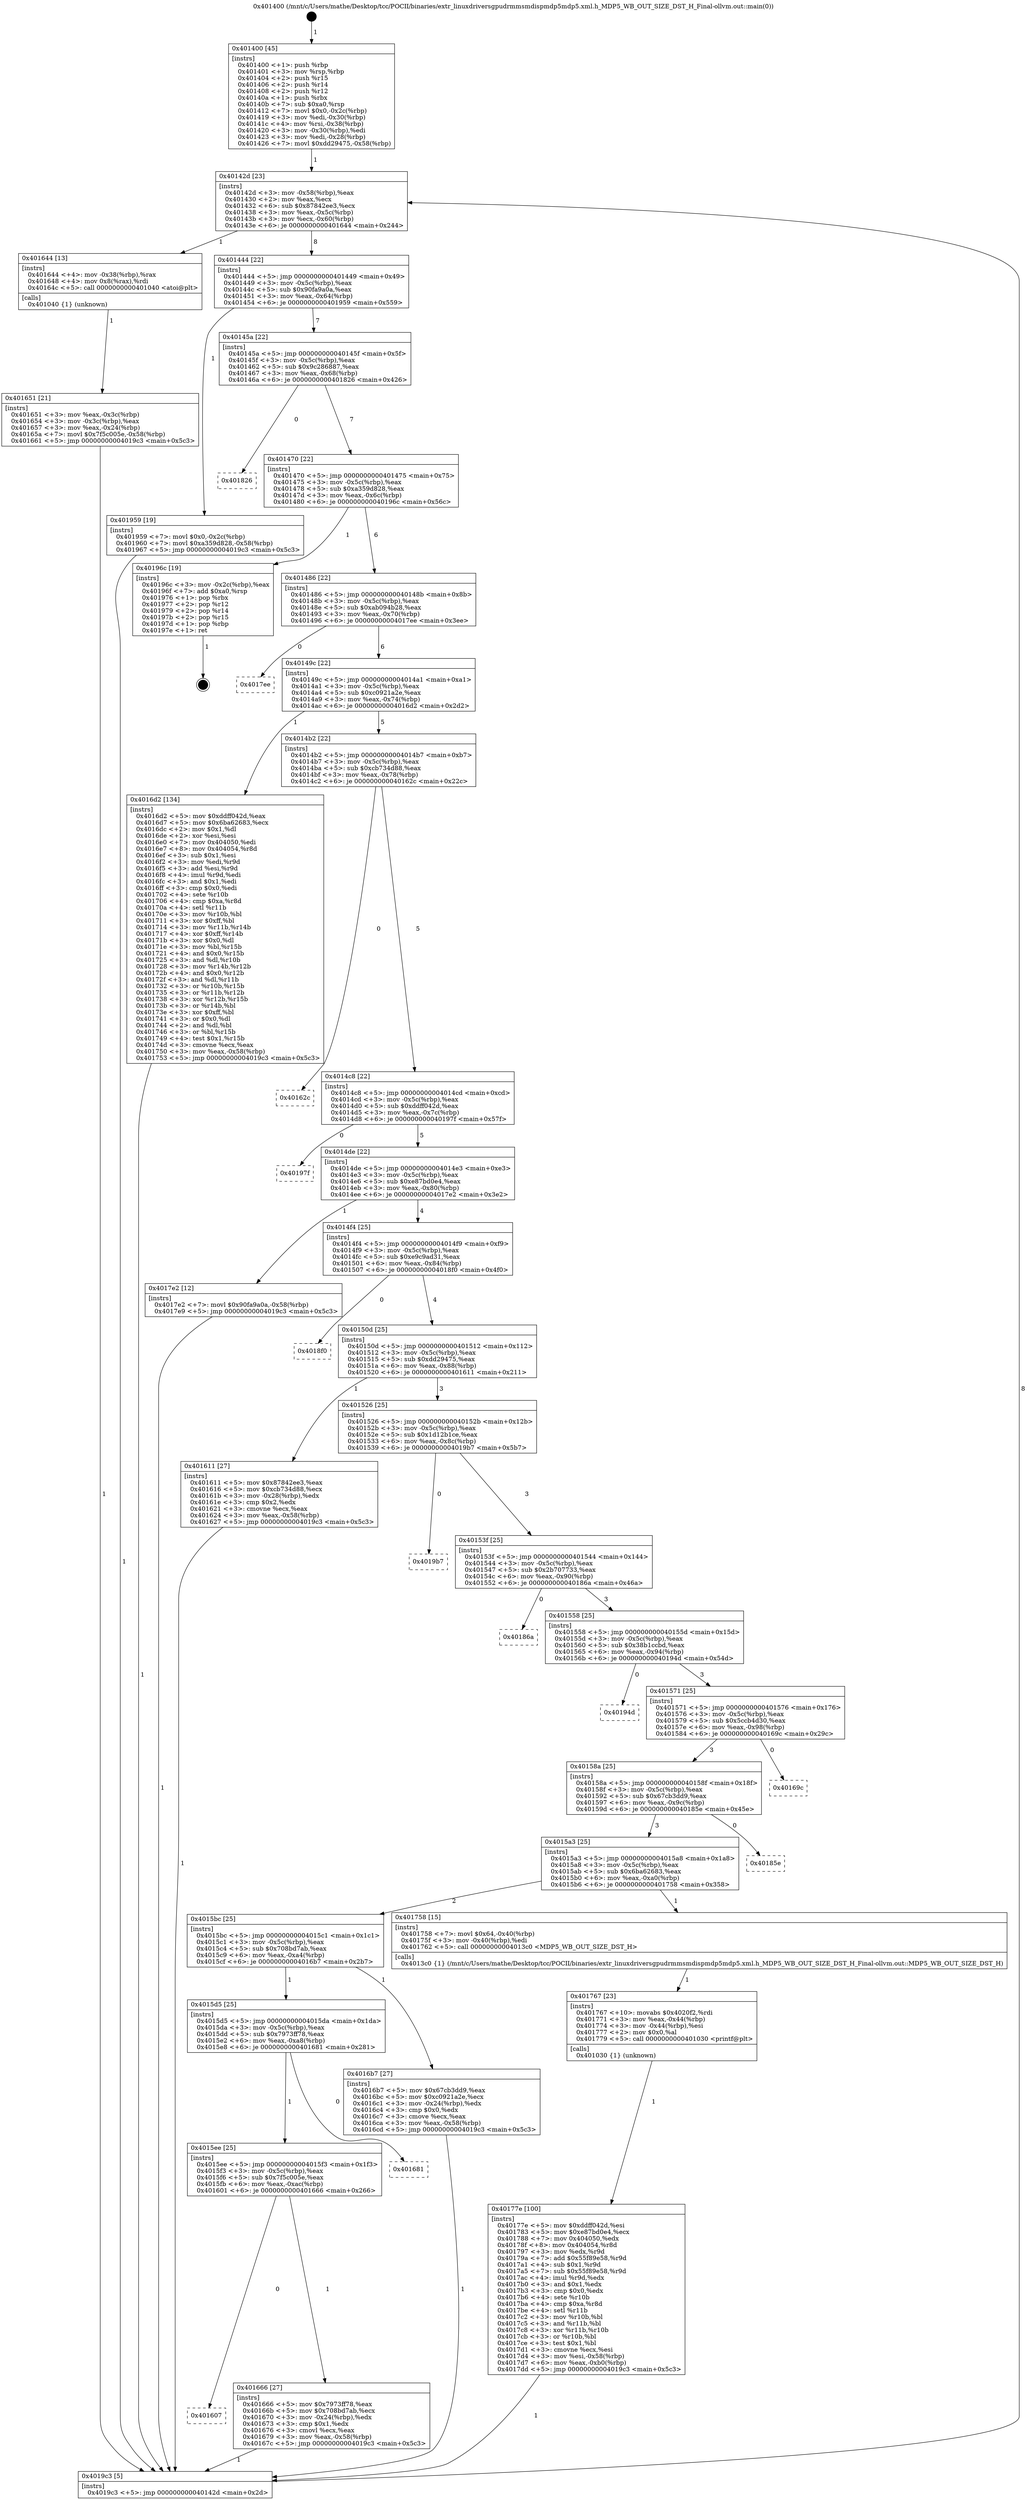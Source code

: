 digraph "0x401400" {
  label = "0x401400 (/mnt/c/Users/mathe/Desktop/tcc/POCII/binaries/extr_linuxdriversgpudrmmsmdispmdp5mdp5.xml.h_MDP5_WB_OUT_SIZE_DST_H_Final-ollvm.out::main(0))"
  labelloc = "t"
  node[shape=record]

  Entry [label="",width=0.3,height=0.3,shape=circle,fillcolor=black,style=filled]
  "0x40142d" [label="{
     0x40142d [23]\l
     | [instrs]\l
     &nbsp;&nbsp;0x40142d \<+3\>: mov -0x58(%rbp),%eax\l
     &nbsp;&nbsp;0x401430 \<+2\>: mov %eax,%ecx\l
     &nbsp;&nbsp;0x401432 \<+6\>: sub $0x87842ee3,%ecx\l
     &nbsp;&nbsp;0x401438 \<+3\>: mov %eax,-0x5c(%rbp)\l
     &nbsp;&nbsp;0x40143b \<+3\>: mov %ecx,-0x60(%rbp)\l
     &nbsp;&nbsp;0x40143e \<+6\>: je 0000000000401644 \<main+0x244\>\l
  }"]
  "0x401644" [label="{
     0x401644 [13]\l
     | [instrs]\l
     &nbsp;&nbsp;0x401644 \<+4\>: mov -0x38(%rbp),%rax\l
     &nbsp;&nbsp;0x401648 \<+4\>: mov 0x8(%rax),%rdi\l
     &nbsp;&nbsp;0x40164c \<+5\>: call 0000000000401040 \<atoi@plt\>\l
     | [calls]\l
     &nbsp;&nbsp;0x401040 \{1\} (unknown)\l
  }"]
  "0x401444" [label="{
     0x401444 [22]\l
     | [instrs]\l
     &nbsp;&nbsp;0x401444 \<+5\>: jmp 0000000000401449 \<main+0x49\>\l
     &nbsp;&nbsp;0x401449 \<+3\>: mov -0x5c(%rbp),%eax\l
     &nbsp;&nbsp;0x40144c \<+5\>: sub $0x90fa9a0a,%eax\l
     &nbsp;&nbsp;0x401451 \<+3\>: mov %eax,-0x64(%rbp)\l
     &nbsp;&nbsp;0x401454 \<+6\>: je 0000000000401959 \<main+0x559\>\l
  }"]
  Exit [label="",width=0.3,height=0.3,shape=circle,fillcolor=black,style=filled,peripheries=2]
  "0x401959" [label="{
     0x401959 [19]\l
     | [instrs]\l
     &nbsp;&nbsp;0x401959 \<+7\>: movl $0x0,-0x2c(%rbp)\l
     &nbsp;&nbsp;0x401960 \<+7\>: movl $0xa359d828,-0x58(%rbp)\l
     &nbsp;&nbsp;0x401967 \<+5\>: jmp 00000000004019c3 \<main+0x5c3\>\l
  }"]
  "0x40145a" [label="{
     0x40145a [22]\l
     | [instrs]\l
     &nbsp;&nbsp;0x40145a \<+5\>: jmp 000000000040145f \<main+0x5f\>\l
     &nbsp;&nbsp;0x40145f \<+3\>: mov -0x5c(%rbp),%eax\l
     &nbsp;&nbsp;0x401462 \<+5\>: sub $0x9c286887,%eax\l
     &nbsp;&nbsp;0x401467 \<+3\>: mov %eax,-0x68(%rbp)\l
     &nbsp;&nbsp;0x40146a \<+6\>: je 0000000000401826 \<main+0x426\>\l
  }"]
  "0x40177e" [label="{
     0x40177e [100]\l
     | [instrs]\l
     &nbsp;&nbsp;0x40177e \<+5\>: mov $0xddff042d,%esi\l
     &nbsp;&nbsp;0x401783 \<+5\>: mov $0xe87bd0e4,%ecx\l
     &nbsp;&nbsp;0x401788 \<+7\>: mov 0x404050,%edx\l
     &nbsp;&nbsp;0x40178f \<+8\>: mov 0x404054,%r8d\l
     &nbsp;&nbsp;0x401797 \<+3\>: mov %edx,%r9d\l
     &nbsp;&nbsp;0x40179a \<+7\>: add $0x55f89e58,%r9d\l
     &nbsp;&nbsp;0x4017a1 \<+4\>: sub $0x1,%r9d\l
     &nbsp;&nbsp;0x4017a5 \<+7\>: sub $0x55f89e58,%r9d\l
     &nbsp;&nbsp;0x4017ac \<+4\>: imul %r9d,%edx\l
     &nbsp;&nbsp;0x4017b0 \<+3\>: and $0x1,%edx\l
     &nbsp;&nbsp;0x4017b3 \<+3\>: cmp $0x0,%edx\l
     &nbsp;&nbsp;0x4017b6 \<+4\>: sete %r10b\l
     &nbsp;&nbsp;0x4017ba \<+4\>: cmp $0xa,%r8d\l
     &nbsp;&nbsp;0x4017be \<+4\>: setl %r11b\l
     &nbsp;&nbsp;0x4017c2 \<+3\>: mov %r10b,%bl\l
     &nbsp;&nbsp;0x4017c5 \<+3\>: and %r11b,%bl\l
     &nbsp;&nbsp;0x4017c8 \<+3\>: xor %r11b,%r10b\l
     &nbsp;&nbsp;0x4017cb \<+3\>: or %r10b,%bl\l
     &nbsp;&nbsp;0x4017ce \<+3\>: test $0x1,%bl\l
     &nbsp;&nbsp;0x4017d1 \<+3\>: cmovne %ecx,%esi\l
     &nbsp;&nbsp;0x4017d4 \<+3\>: mov %esi,-0x58(%rbp)\l
     &nbsp;&nbsp;0x4017d7 \<+6\>: mov %eax,-0xb0(%rbp)\l
     &nbsp;&nbsp;0x4017dd \<+5\>: jmp 00000000004019c3 \<main+0x5c3\>\l
  }"]
  "0x401826" [label="{
     0x401826\l
  }", style=dashed]
  "0x401470" [label="{
     0x401470 [22]\l
     | [instrs]\l
     &nbsp;&nbsp;0x401470 \<+5\>: jmp 0000000000401475 \<main+0x75\>\l
     &nbsp;&nbsp;0x401475 \<+3\>: mov -0x5c(%rbp),%eax\l
     &nbsp;&nbsp;0x401478 \<+5\>: sub $0xa359d828,%eax\l
     &nbsp;&nbsp;0x40147d \<+3\>: mov %eax,-0x6c(%rbp)\l
     &nbsp;&nbsp;0x401480 \<+6\>: je 000000000040196c \<main+0x56c\>\l
  }"]
  "0x401767" [label="{
     0x401767 [23]\l
     | [instrs]\l
     &nbsp;&nbsp;0x401767 \<+10\>: movabs $0x4020f2,%rdi\l
     &nbsp;&nbsp;0x401771 \<+3\>: mov %eax,-0x44(%rbp)\l
     &nbsp;&nbsp;0x401774 \<+3\>: mov -0x44(%rbp),%esi\l
     &nbsp;&nbsp;0x401777 \<+2\>: mov $0x0,%al\l
     &nbsp;&nbsp;0x401779 \<+5\>: call 0000000000401030 \<printf@plt\>\l
     | [calls]\l
     &nbsp;&nbsp;0x401030 \{1\} (unknown)\l
  }"]
  "0x40196c" [label="{
     0x40196c [19]\l
     | [instrs]\l
     &nbsp;&nbsp;0x40196c \<+3\>: mov -0x2c(%rbp),%eax\l
     &nbsp;&nbsp;0x40196f \<+7\>: add $0xa0,%rsp\l
     &nbsp;&nbsp;0x401976 \<+1\>: pop %rbx\l
     &nbsp;&nbsp;0x401977 \<+2\>: pop %r12\l
     &nbsp;&nbsp;0x401979 \<+2\>: pop %r14\l
     &nbsp;&nbsp;0x40197b \<+2\>: pop %r15\l
     &nbsp;&nbsp;0x40197d \<+1\>: pop %rbp\l
     &nbsp;&nbsp;0x40197e \<+1\>: ret\l
  }"]
  "0x401486" [label="{
     0x401486 [22]\l
     | [instrs]\l
     &nbsp;&nbsp;0x401486 \<+5\>: jmp 000000000040148b \<main+0x8b\>\l
     &nbsp;&nbsp;0x40148b \<+3\>: mov -0x5c(%rbp),%eax\l
     &nbsp;&nbsp;0x40148e \<+5\>: sub $0xab094b28,%eax\l
     &nbsp;&nbsp;0x401493 \<+3\>: mov %eax,-0x70(%rbp)\l
     &nbsp;&nbsp;0x401496 \<+6\>: je 00000000004017ee \<main+0x3ee\>\l
  }"]
  "0x401607" [label="{
     0x401607\l
  }", style=dashed]
  "0x4017ee" [label="{
     0x4017ee\l
  }", style=dashed]
  "0x40149c" [label="{
     0x40149c [22]\l
     | [instrs]\l
     &nbsp;&nbsp;0x40149c \<+5\>: jmp 00000000004014a1 \<main+0xa1\>\l
     &nbsp;&nbsp;0x4014a1 \<+3\>: mov -0x5c(%rbp),%eax\l
     &nbsp;&nbsp;0x4014a4 \<+5\>: sub $0xc0921a2e,%eax\l
     &nbsp;&nbsp;0x4014a9 \<+3\>: mov %eax,-0x74(%rbp)\l
     &nbsp;&nbsp;0x4014ac \<+6\>: je 00000000004016d2 \<main+0x2d2\>\l
  }"]
  "0x401666" [label="{
     0x401666 [27]\l
     | [instrs]\l
     &nbsp;&nbsp;0x401666 \<+5\>: mov $0x7973ff78,%eax\l
     &nbsp;&nbsp;0x40166b \<+5\>: mov $0x708bd7ab,%ecx\l
     &nbsp;&nbsp;0x401670 \<+3\>: mov -0x24(%rbp),%edx\l
     &nbsp;&nbsp;0x401673 \<+3\>: cmp $0x1,%edx\l
     &nbsp;&nbsp;0x401676 \<+3\>: cmovl %ecx,%eax\l
     &nbsp;&nbsp;0x401679 \<+3\>: mov %eax,-0x58(%rbp)\l
     &nbsp;&nbsp;0x40167c \<+5\>: jmp 00000000004019c3 \<main+0x5c3\>\l
  }"]
  "0x4016d2" [label="{
     0x4016d2 [134]\l
     | [instrs]\l
     &nbsp;&nbsp;0x4016d2 \<+5\>: mov $0xddff042d,%eax\l
     &nbsp;&nbsp;0x4016d7 \<+5\>: mov $0x6ba62683,%ecx\l
     &nbsp;&nbsp;0x4016dc \<+2\>: mov $0x1,%dl\l
     &nbsp;&nbsp;0x4016de \<+2\>: xor %esi,%esi\l
     &nbsp;&nbsp;0x4016e0 \<+7\>: mov 0x404050,%edi\l
     &nbsp;&nbsp;0x4016e7 \<+8\>: mov 0x404054,%r8d\l
     &nbsp;&nbsp;0x4016ef \<+3\>: sub $0x1,%esi\l
     &nbsp;&nbsp;0x4016f2 \<+3\>: mov %edi,%r9d\l
     &nbsp;&nbsp;0x4016f5 \<+3\>: add %esi,%r9d\l
     &nbsp;&nbsp;0x4016f8 \<+4\>: imul %r9d,%edi\l
     &nbsp;&nbsp;0x4016fc \<+3\>: and $0x1,%edi\l
     &nbsp;&nbsp;0x4016ff \<+3\>: cmp $0x0,%edi\l
     &nbsp;&nbsp;0x401702 \<+4\>: sete %r10b\l
     &nbsp;&nbsp;0x401706 \<+4\>: cmp $0xa,%r8d\l
     &nbsp;&nbsp;0x40170a \<+4\>: setl %r11b\l
     &nbsp;&nbsp;0x40170e \<+3\>: mov %r10b,%bl\l
     &nbsp;&nbsp;0x401711 \<+3\>: xor $0xff,%bl\l
     &nbsp;&nbsp;0x401714 \<+3\>: mov %r11b,%r14b\l
     &nbsp;&nbsp;0x401717 \<+4\>: xor $0xff,%r14b\l
     &nbsp;&nbsp;0x40171b \<+3\>: xor $0x0,%dl\l
     &nbsp;&nbsp;0x40171e \<+3\>: mov %bl,%r15b\l
     &nbsp;&nbsp;0x401721 \<+4\>: and $0x0,%r15b\l
     &nbsp;&nbsp;0x401725 \<+3\>: and %dl,%r10b\l
     &nbsp;&nbsp;0x401728 \<+3\>: mov %r14b,%r12b\l
     &nbsp;&nbsp;0x40172b \<+4\>: and $0x0,%r12b\l
     &nbsp;&nbsp;0x40172f \<+3\>: and %dl,%r11b\l
     &nbsp;&nbsp;0x401732 \<+3\>: or %r10b,%r15b\l
     &nbsp;&nbsp;0x401735 \<+3\>: or %r11b,%r12b\l
     &nbsp;&nbsp;0x401738 \<+3\>: xor %r12b,%r15b\l
     &nbsp;&nbsp;0x40173b \<+3\>: or %r14b,%bl\l
     &nbsp;&nbsp;0x40173e \<+3\>: xor $0xff,%bl\l
     &nbsp;&nbsp;0x401741 \<+3\>: or $0x0,%dl\l
     &nbsp;&nbsp;0x401744 \<+2\>: and %dl,%bl\l
     &nbsp;&nbsp;0x401746 \<+3\>: or %bl,%r15b\l
     &nbsp;&nbsp;0x401749 \<+4\>: test $0x1,%r15b\l
     &nbsp;&nbsp;0x40174d \<+3\>: cmovne %ecx,%eax\l
     &nbsp;&nbsp;0x401750 \<+3\>: mov %eax,-0x58(%rbp)\l
     &nbsp;&nbsp;0x401753 \<+5\>: jmp 00000000004019c3 \<main+0x5c3\>\l
  }"]
  "0x4014b2" [label="{
     0x4014b2 [22]\l
     | [instrs]\l
     &nbsp;&nbsp;0x4014b2 \<+5\>: jmp 00000000004014b7 \<main+0xb7\>\l
     &nbsp;&nbsp;0x4014b7 \<+3\>: mov -0x5c(%rbp),%eax\l
     &nbsp;&nbsp;0x4014ba \<+5\>: sub $0xcb734d88,%eax\l
     &nbsp;&nbsp;0x4014bf \<+3\>: mov %eax,-0x78(%rbp)\l
     &nbsp;&nbsp;0x4014c2 \<+6\>: je 000000000040162c \<main+0x22c\>\l
  }"]
  "0x4015ee" [label="{
     0x4015ee [25]\l
     | [instrs]\l
     &nbsp;&nbsp;0x4015ee \<+5\>: jmp 00000000004015f3 \<main+0x1f3\>\l
     &nbsp;&nbsp;0x4015f3 \<+3\>: mov -0x5c(%rbp),%eax\l
     &nbsp;&nbsp;0x4015f6 \<+5\>: sub $0x7f5c005e,%eax\l
     &nbsp;&nbsp;0x4015fb \<+6\>: mov %eax,-0xac(%rbp)\l
     &nbsp;&nbsp;0x401601 \<+6\>: je 0000000000401666 \<main+0x266\>\l
  }"]
  "0x40162c" [label="{
     0x40162c\l
  }", style=dashed]
  "0x4014c8" [label="{
     0x4014c8 [22]\l
     | [instrs]\l
     &nbsp;&nbsp;0x4014c8 \<+5\>: jmp 00000000004014cd \<main+0xcd\>\l
     &nbsp;&nbsp;0x4014cd \<+3\>: mov -0x5c(%rbp),%eax\l
     &nbsp;&nbsp;0x4014d0 \<+5\>: sub $0xddff042d,%eax\l
     &nbsp;&nbsp;0x4014d5 \<+3\>: mov %eax,-0x7c(%rbp)\l
     &nbsp;&nbsp;0x4014d8 \<+6\>: je 000000000040197f \<main+0x57f\>\l
  }"]
  "0x401681" [label="{
     0x401681\l
  }", style=dashed]
  "0x40197f" [label="{
     0x40197f\l
  }", style=dashed]
  "0x4014de" [label="{
     0x4014de [22]\l
     | [instrs]\l
     &nbsp;&nbsp;0x4014de \<+5\>: jmp 00000000004014e3 \<main+0xe3\>\l
     &nbsp;&nbsp;0x4014e3 \<+3\>: mov -0x5c(%rbp),%eax\l
     &nbsp;&nbsp;0x4014e6 \<+5\>: sub $0xe87bd0e4,%eax\l
     &nbsp;&nbsp;0x4014eb \<+3\>: mov %eax,-0x80(%rbp)\l
     &nbsp;&nbsp;0x4014ee \<+6\>: je 00000000004017e2 \<main+0x3e2\>\l
  }"]
  "0x4015d5" [label="{
     0x4015d5 [25]\l
     | [instrs]\l
     &nbsp;&nbsp;0x4015d5 \<+5\>: jmp 00000000004015da \<main+0x1da\>\l
     &nbsp;&nbsp;0x4015da \<+3\>: mov -0x5c(%rbp),%eax\l
     &nbsp;&nbsp;0x4015dd \<+5\>: sub $0x7973ff78,%eax\l
     &nbsp;&nbsp;0x4015e2 \<+6\>: mov %eax,-0xa8(%rbp)\l
     &nbsp;&nbsp;0x4015e8 \<+6\>: je 0000000000401681 \<main+0x281\>\l
  }"]
  "0x4017e2" [label="{
     0x4017e2 [12]\l
     | [instrs]\l
     &nbsp;&nbsp;0x4017e2 \<+7\>: movl $0x90fa9a0a,-0x58(%rbp)\l
     &nbsp;&nbsp;0x4017e9 \<+5\>: jmp 00000000004019c3 \<main+0x5c3\>\l
  }"]
  "0x4014f4" [label="{
     0x4014f4 [25]\l
     | [instrs]\l
     &nbsp;&nbsp;0x4014f4 \<+5\>: jmp 00000000004014f9 \<main+0xf9\>\l
     &nbsp;&nbsp;0x4014f9 \<+3\>: mov -0x5c(%rbp),%eax\l
     &nbsp;&nbsp;0x4014fc \<+5\>: sub $0xe9c9ad31,%eax\l
     &nbsp;&nbsp;0x401501 \<+6\>: mov %eax,-0x84(%rbp)\l
     &nbsp;&nbsp;0x401507 \<+6\>: je 00000000004018f0 \<main+0x4f0\>\l
  }"]
  "0x4016b7" [label="{
     0x4016b7 [27]\l
     | [instrs]\l
     &nbsp;&nbsp;0x4016b7 \<+5\>: mov $0x67cb3dd9,%eax\l
     &nbsp;&nbsp;0x4016bc \<+5\>: mov $0xc0921a2e,%ecx\l
     &nbsp;&nbsp;0x4016c1 \<+3\>: mov -0x24(%rbp),%edx\l
     &nbsp;&nbsp;0x4016c4 \<+3\>: cmp $0x0,%edx\l
     &nbsp;&nbsp;0x4016c7 \<+3\>: cmove %ecx,%eax\l
     &nbsp;&nbsp;0x4016ca \<+3\>: mov %eax,-0x58(%rbp)\l
     &nbsp;&nbsp;0x4016cd \<+5\>: jmp 00000000004019c3 \<main+0x5c3\>\l
  }"]
  "0x4018f0" [label="{
     0x4018f0\l
  }", style=dashed]
  "0x40150d" [label="{
     0x40150d [25]\l
     | [instrs]\l
     &nbsp;&nbsp;0x40150d \<+5\>: jmp 0000000000401512 \<main+0x112\>\l
     &nbsp;&nbsp;0x401512 \<+3\>: mov -0x5c(%rbp),%eax\l
     &nbsp;&nbsp;0x401515 \<+5\>: sub $0xdd29475,%eax\l
     &nbsp;&nbsp;0x40151a \<+6\>: mov %eax,-0x88(%rbp)\l
     &nbsp;&nbsp;0x401520 \<+6\>: je 0000000000401611 \<main+0x211\>\l
  }"]
  "0x4015bc" [label="{
     0x4015bc [25]\l
     | [instrs]\l
     &nbsp;&nbsp;0x4015bc \<+5\>: jmp 00000000004015c1 \<main+0x1c1\>\l
     &nbsp;&nbsp;0x4015c1 \<+3\>: mov -0x5c(%rbp),%eax\l
     &nbsp;&nbsp;0x4015c4 \<+5\>: sub $0x708bd7ab,%eax\l
     &nbsp;&nbsp;0x4015c9 \<+6\>: mov %eax,-0xa4(%rbp)\l
     &nbsp;&nbsp;0x4015cf \<+6\>: je 00000000004016b7 \<main+0x2b7\>\l
  }"]
  "0x401611" [label="{
     0x401611 [27]\l
     | [instrs]\l
     &nbsp;&nbsp;0x401611 \<+5\>: mov $0x87842ee3,%eax\l
     &nbsp;&nbsp;0x401616 \<+5\>: mov $0xcb734d88,%ecx\l
     &nbsp;&nbsp;0x40161b \<+3\>: mov -0x28(%rbp),%edx\l
     &nbsp;&nbsp;0x40161e \<+3\>: cmp $0x2,%edx\l
     &nbsp;&nbsp;0x401621 \<+3\>: cmovne %ecx,%eax\l
     &nbsp;&nbsp;0x401624 \<+3\>: mov %eax,-0x58(%rbp)\l
     &nbsp;&nbsp;0x401627 \<+5\>: jmp 00000000004019c3 \<main+0x5c3\>\l
  }"]
  "0x401526" [label="{
     0x401526 [25]\l
     | [instrs]\l
     &nbsp;&nbsp;0x401526 \<+5\>: jmp 000000000040152b \<main+0x12b\>\l
     &nbsp;&nbsp;0x40152b \<+3\>: mov -0x5c(%rbp),%eax\l
     &nbsp;&nbsp;0x40152e \<+5\>: sub $0x1d12b1ce,%eax\l
     &nbsp;&nbsp;0x401533 \<+6\>: mov %eax,-0x8c(%rbp)\l
     &nbsp;&nbsp;0x401539 \<+6\>: je 00000000004019b7 \<main+0x5b7\>\l
  }"]
  "0x4019c3" [label="{
     0x4019c3 [5]\l
     | [instrs]\l
     &nbsp;&nbsp;0x4019c3 \<+5\>: jmp 000000000040142d \<main+0x2d\>\l
  }"]
  "0x401400" [label="{
     0x401400 [45]\l
     | [instrs]\l
     &nbsp;&nbsp;0x401400 \<+1\>: push %rbp\l
     &nbsp;&nbsp;0x401401 \<+3\>: mov %rsp,%rbp\l
     &nbsp;&nbsp;0x401404 \<+2\>: push %r15\l
     &nbsp;&nbsp;0x401406 \<+2\>: push %r14\l
     &nbsp;&nbsp;0x401408 \<+2\>: push %r12\l
     &nbsp;&nbsp;0x40140a \<+1\>: push %rbx\l
     &nbsp;&nbsp;0x40140b \<+7\>: sub $0xa0,%rsp\l
     &nbsp;&nbsp;0x401412 \<+7\>: movl $0x0,-0x2c(%rbp)\l
     &nbsp;&nbsp;0x401419 \<+3\>: mov %edi,-0x30(%rbp)\l
     &nbsp;&nbsp;0x40141c \<+4\>: mov %rsi,-0x38(%rbp)\l
     &nbsp;&nbsp;0x401420 \<+3\>: mov -0x30(%rbp),%edi\l
     &nbsp;&nbsp;0x401423 \<+3\>: mov %edi,-0x28(%rbp)\l
     &nbsp;&nbsp;0x401426 \<+7\>: movl $0xdd29475,-0x58(%rbp)\l
  }"]
  "0x401651" [label="{
     0x401651 [21]\l
     | [instrs]\l
     &nbsp;&nbsp;0x401651 \<+3\>: mov %eax,-0x3c(%rbp)\l
     &nbsp;&nbsp;0x401654 \<+3\>: mov -0x3c(%rbp),%eax\l
     &nbsp;&nbsp;0x401657 \<+3\>: mov %eax,-0x24(%rbp)\l
     &nbsp;&nbsp;0x40165a \<+7\>: movl $0x7f5c005e,-0x58(%rbp)\l
     &nbsp;&nbsp;0x401661 \<+5\>: jmp 00000000004019c3 \<main+0x5c3\>\l
  }"]
  "0x401758" [label="{
     0x401758 [15]\l
     | [instrs]\l
     &nbsp;&nbsp;0x401758 \<+7\>: movl $0x64,-0x40(%rbp)\l
     &nbsp;&nbsp;0x40175f \<+3\>: mov -0x40(%rbp),%edi\l
     &nbsp;&nbsp;0x401762 \<+5\>: call 00000000004013c0 \<MDP5_WB_OUT_SIZE_DST_H\>\l
     | [calls]\l
     &nbsp;&nbsp;0x4013c0 \{1\} (/mnt/c/Users/mathe/Desktop/tcc/POCII/binaries/extr_linuxdriversgpudrmmsmdispmdp5mdp5.xml.h_MDP5_WB_OUT_SIZE_DST_H_Final-ollvm.out::MDP5_WB_OUT_SIZE_DST_H)\l
  }"]
  "0x4019b7" [label="{
     0x4019b7\l
  }", style=dashed]
  "0x40153f" [label="{
     0x40153f [25]\l
     | [instrs]\l
     &nbsp;&nbsp;0x40153f \<+5\>: jmp 0000000000401544 \<main+0x144\>\l
     &nbsp;&nbsp;0x401544 \<+3\>: mov -0x5c(%rbp),%eax\l
     &nbsp;&nbsp;0x401547 \<+5\>: sub $0x2b707733,%eax\l
     &nbsp;&nbsp;0x40154c \<+6\>: mov %eax,-0x90(%rbp)\l
     &nbsp;&nbsp;0x401552 \<+6\>: je 000000000040186a \<main+0x46a\>\l
  }"]
  "0x4015a3" [label="{
     0x4015a3 [25]\l
     | [instrs]\l
     &nbsp;&nbsp;0x4015a3 \<+5\>: jmp 00000000004015a8 \<main+0x1a8\>\l
     &nbsp;&nbsp;0x4015a8 \<+3\>: mov -0x5c(%rbp),%eax\l
     &nbsp;&nbsp;0x4015ab \<+5\>: sub $0x6ba62683,%eax\l
     &nbsp;&nbsp;0x4015b0 \<+6\>: mov %eax,-0xa0(%rbp)\l
     &nbsp;&nbsp;0x4015b6 \<+6\>: je 0000000000401758 \<main+0x358\>\l
  }"]
  "0x40186a" [label="{
     0x40186a\l
  }", style=dashed]
  "0x401558" [label="{
     0x401558 [25]\l
     | [instrs]\l
     &nbsp;&nbsp;0x401558 \<+5\>: jmp 000000000040155d \<main+0x15d\>\l
     &nbsp;&nbsp;0x40155d \<+3\>: mov -0x5c(%rbp),%eax\l
     &nbsp;&nbsp;0x401560 \<+5\>: sub $0x38b1ccbd,%eax\l
     &nbsp;&nbsp;0x401565 \<+6\>: mov %eax,-0x94(%rbp)\l
     &nbsp;&nbsp;0x40156b \<+6\>: je 000000000040194d \<main+0x54d\>\l
  }"]
  "0x40185e" [label="{
     0x40185e\l
  }", style=dashed]
  "0x40194d" [label="{
     0x40194d\l
  }", style=dashed]
  "0x401571" [label="{
     0x401571 [25]\l
     | [instrs]\l
     &nbsp;&nbsp;0x401571 \<+5\>: jmp 0000000000401576 \<main+0x176\>\l
     &nbsp;&nbsp;0x401576 \<+3\>: mov -0x5c(%rbp),%eax\l
     &nbsp;&nbsp;0x401579 \<+5\>: sub $0x5ccb4d30,%eax\l
     &nbsp;&nbsp;0x40157e \<+6\>: mov %eax,-0x98(%rbp)\l
     &nbsp;&nbsp;0x401584 \<+6\>: je 000000000040169c \<main+0x29c\>\l
  }"]
  "0x40158a" [label="{
     0x40158a [25]\l
     | [instrs]\l
     &nbsp;&nbsp;0x40158a \<+5\>: jmp 000000000040158f \<main+0x18f\>\l
     &nbsp;&nbsp;0x40158f \<+3\>: mov -0x5c(%rbp),%eax\l
     &nbsp;&nbsp;0x401592 \<+5\>: sub $0x67cb3dd9,%eax\l
     &nbsp;&nbsp;0x401597 \<+6\>: mov %eax,-0x9c(%rbp)\l
     &nbsp;&nbsp;0x40159d \<+6\>: je 000000000040185e \<main+0x45e\>\l
  }"]
  "0x40169c" [label="{
     0x40169c\l
  }", style=dashed]
  Entry -> "0x401400" [label=" 1"]
  "0x40142d" -> "0x401644" [label=" 1"]
  "0x40142d" -> "0x401444" [label=" 8"]
  "0x40196c" -> Exit [label=" 1"]
  "0x401444" -> "0x401959" [label=" 1"]
  "0x401444" -> "0x40145a" [label=" 7"]
  "0x401959" -> "0x4019c3" [label=" 1"]
  "0x40145a" -> "0x401826" [label=" 0"]
  "0x40145a" -> "0x401470" [label=" 7"]
  "0x4017e2" -> "0x4019c3" [label=" 1"]
  "0x401470" -> "0x40196c" [label=" 1"]
  "0x401470" -> "0x401486" [label=" 6"]
  "0x40177e" -> "0x4019c3" [label=" 1"]
  "0x401486" -> "0x4017ee" [label=" 0"]
  "0x401486" -> "0x40149c" [label=" 6"]
  "0x401767" -> "0x40177e" [label=" 1"]
  "0x40149c" -> "0x4016d2" [label=" 1"]
  "0x40149c" -> "0x4014b2" [label=" 5"]
  "0x401758" -> "0x401767" [label=" 1"]
  "0x4014b2" -> "0x40162c" [label=" 0"]
  "0x4014b2" -> "0x4014c8" [label=" 5"]
  "0x4016b7" -> "0x4019c3" [label=" 1"]
  "0x4014c8" -> "0x40197f" [label=" 0"]
  "0x4014c8" -> "0x4014de" [label=" 5"]
  "0x401666" -> "0x4019c3" [label=" 1"]
  "0x4014de" -> "0x4017e2" [label=" 1"]
  "0x4014de" -> "0x4014f4" [label=" 4"]
  "0x4015ee" -> "0x401666" [label=" 1"]
  "0x4014f4" -> "0x4018f0" [label=" 0"]
  "0x4014f4" -> "0x40150d" [label=" 4"]
  "0x4016d2" -> "0x4019c3" [label=" 1"]
  "0x40150d" -> "0x401611" [label=" 1"]
  "0x40150d" -> "0x401526" [label=" 3"]
  "0x401611" -> "0x4019c3" [label=" 1"]
  "0x401400" -> "0x40142d" [label=" 1"]
  "0x4019c3" -> "0x40142d" [label=" 8"]
  "0x401644" -> "0x401651" [label=" 1"]
  "0x401651" -> "0x4019c3" [label=" 1"]
  "0x4015d5" -> "0x401681" [label=" 0"]
  "0x401526" -> "0x4019b7" [label=" 0"]
  "0x401526" -> "0x40153f" [label=" 3"]
  "0x4015ee" -> "0x401607" [label=" 0"]
  "0x40153f" -> "0x40186a" [label=" 0"]
  "0x40153f" -> "0x401558" [label=" 3"]
  "0x4015bc" -> "0x4016b7" [label=" 1"]
  "0x401558" -> "0x40194d" [label=" 0"]
  "0x401558" -> "0x401571" [label=" 3"]
  "0x4015d5" -> "0x4015ee" [label=" 1"]
  "0x401571" -> "0x40169c" [label=" 0"]
  "0x401571" -> "0x40158a" [label=" 3"]
  "0x4015a3" -> "0x4015bc" [label=" 2"]
  "0x40158a" -> "0x40185e" [label=" 0"]
  "0x40158a" -> "0x4015a3" [label=" 3"]
  "0x4015bc" -> "0x4015d5" [label=" 1"]
  "0x4015a3" -> "0x401758" [label=" 1"]
}
